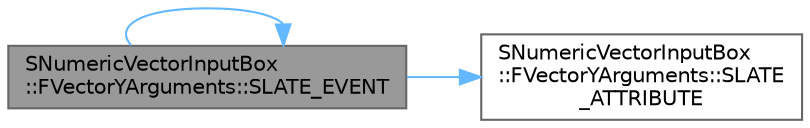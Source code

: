 digraph "SNumericVectorInputBox::FVectorYArguments::SLATE_EVENT"
{
 // INTERACTIVE_SVG=YES
 // LATEX_PDF_SIZE
  bgcolor="transparent";
  edge [fontname=Helvetica,fontsize=10,labelfontname=Helvetica,labelfontsize=10];
  node [fontname=Helvetica,fontsize=10,shape=box,height=0.2,width=0.4];
  rankdir="LR";
  Node1 [id="Node000001",label="SNumericVectorInputBox\l::FVectorYArguments::SLATE_EVENT",height=0.2,width=0.4,color="gray40", fillcolor="grey60", style="filled", fontcolor="black",tooltip="Called when the Y value of the vector is committed."];
  Node1 -> Node2 [id="edge1_Node000001_Node000002",color="steelblue1",style="solid",tooltip=" "];
  Node2 [id="Node000002",label="SNumericVectorInputBox\l::FVectorYArguments::SLATE\l_ATTRIBUTE",height=0.2,width=0.4,color="grey40", fillcolor="white", style="filled",URL="$d9/d36/structSNumericVectorInputBox_1_1FVectorYArguments.html#ae0ca4697b3090cc9dae9fca1bbbf71d5",tooltip="Y Component of the vector."];
  Node1 -> Node1 [id="edge2_Node000001_Node000001",color="steelblue1",style="solid",tooltip=" "];
}
